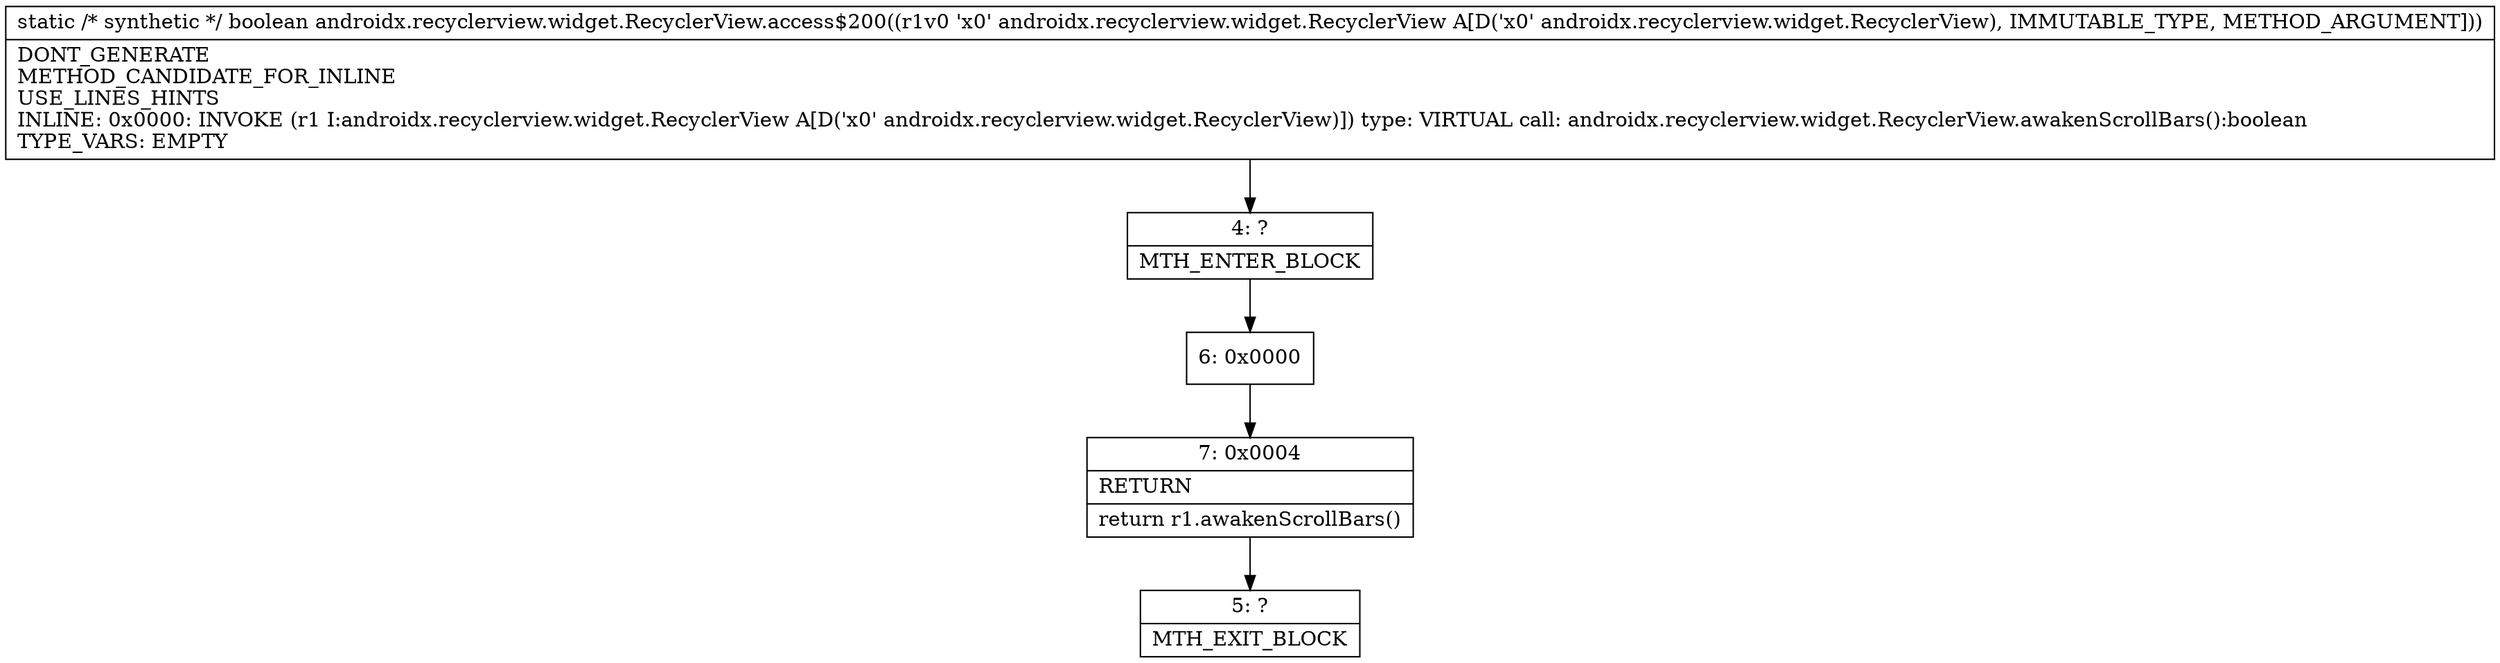 digraph "CFG forandroidx.recyclerview.widget.RecyclerView.access$200(Landroidx\/recyclerview\/widget\/RecyclerView;)Z" {
Node_4 [shape=record,label="{4\:\ ?|MTH_ENTER_BLOCK\l}"];
Node_6 [shape=record,label="{6\:\ 0x0000}"];
Node_7 [shape=record,label="{7\:\ 0x0004|RETURN\l|return r1.awakenScrollBars()\l}"];
Node_5 [shape=record,label="{5\:\ ?|MTH_EXIT_BLOCK\l}"];
MethodNode[shape=record,label="{static \/* synthetic *\/ boolean androidx.recyclerview.widget.RecyclerView.access$200((r1v0 'x0' androidx.recyclerview.widget.RecyclerView A[D('x0' androidx.recyclerview.widget.RecyclerView), IMMUTABLE_TYPE, METHOD_ARGUMENT]))  | DONT_GENERATE\lMETHOD_CANDIDATE_FOR_INLINE\lUSE_LINES_HINTS\lINLINE: 0x0000: INVOKE  (r1 I:androidx.recyclerview.widget.RecyclerView A[D('x0' androidx.recyclerview.widget.RecyclerView)]) type: VIRTUAL call: androidx.recyclerview.widget.RecyclerView.awakenScrollBars():boolean\lTYPE_VARS: EMPTY\l}"];
MethodNode -> Node_4;Node_4 -> Node_6;
Node_6 -> Node_7;
Node_7 -> Node_5;
}

